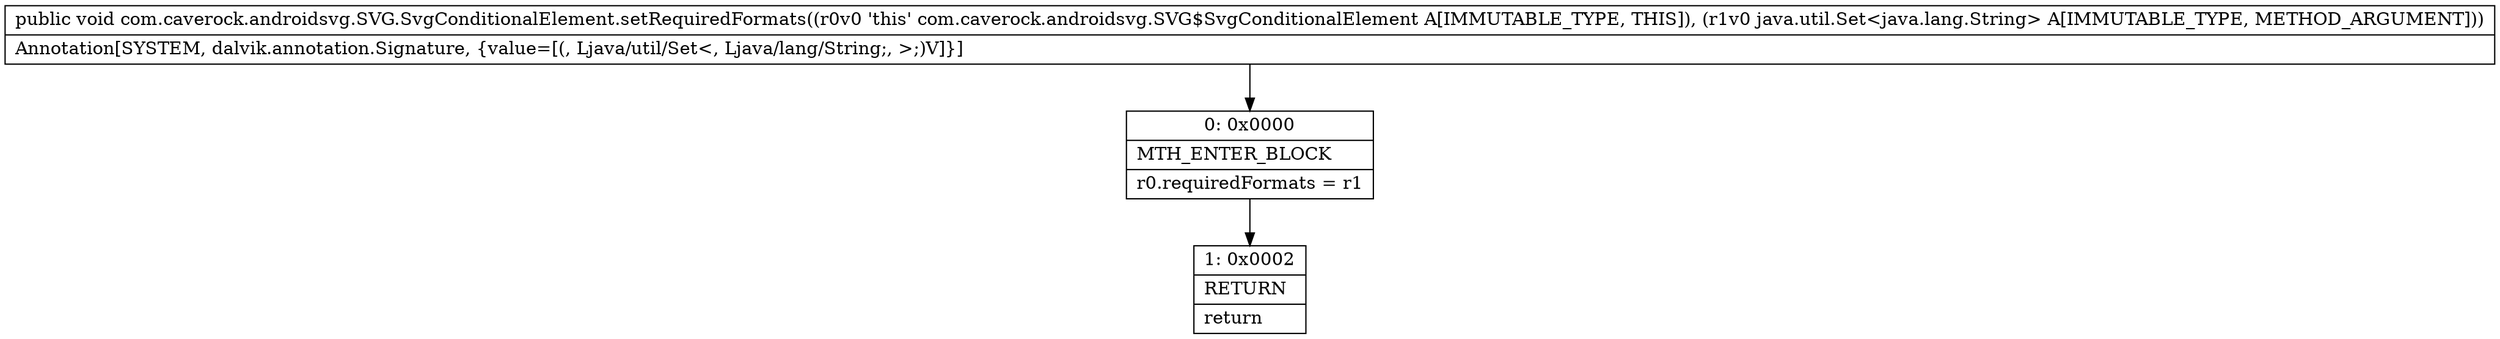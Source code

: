 digraph "CFG forcom.caverock.androidsvg.SVG.SvgConditionalElement.setRequiredFormats(Ljava\/util\/Set;)V" {
Node_0 [shape=record,label="{0\:\ 0x0000|MTH_ENTER_BLOCK\l|r0.requiredFormats = r1\l}"];
Node_1 [shape=record,label="{1\:\ 0x0002|RETURN\l|return\l}"];
MethodNode[shape=record,label="{public void com.caverock.androidsvg.SVG.SvgConditionalElement.setRequiredFormats((r0v0 'this' com.caverock.androidsvg.SVG$SvgConditionalElement A[IMMUTABLE_TYPE, THIS]), (r1v0 java.util.Set\<java.lang.String\> A[IMMUTABLE_TYPE, METHOD_ARGUMENT]))  | Annotation[SYSTEM, dalvik.annotation.Signature, \{value=[(, Ljava\/util\/Set\<, Ljava\/lang\/String;, \>;)V]\}]\l}"];
MethodNode -> Node_0;
Node_0 -> Node_1;
}

